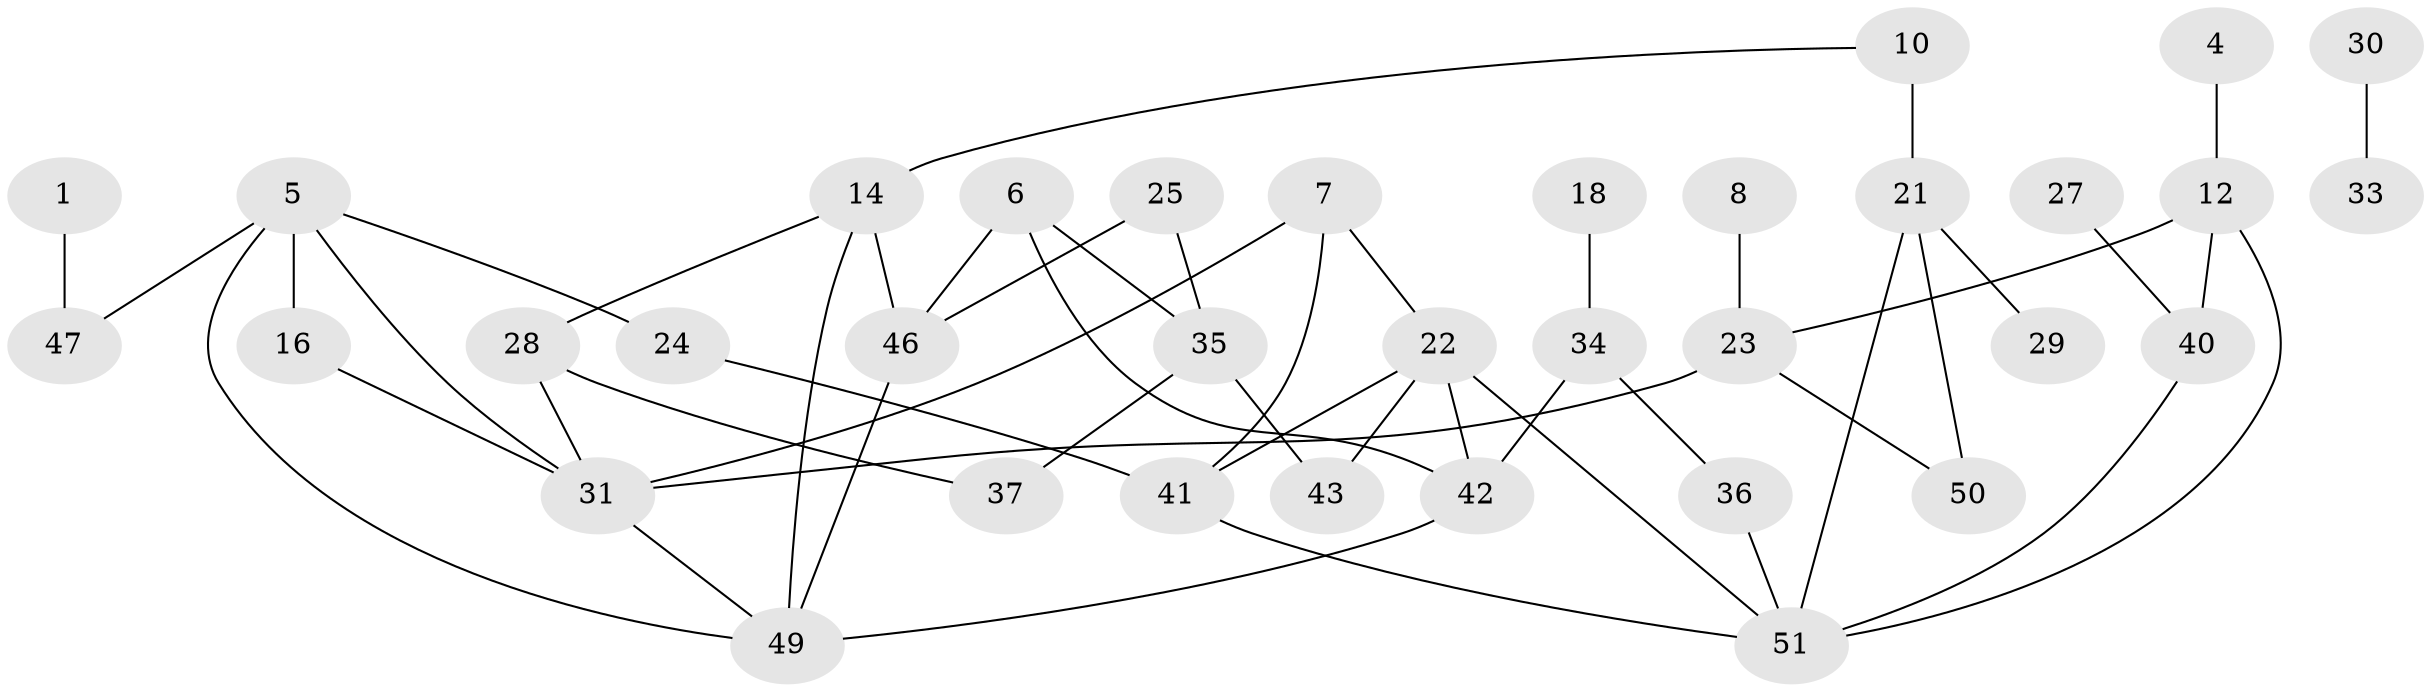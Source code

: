 // original degree distribution, {1: 0.26732673267326734, 0: 0.12871287128712872, 2: 0.21782178217821782, 4: 0.0891089108910891, 3: 0.2079207920792079, 6: 0.009900990099009901, 5: 0.07920792079207921}
// Generated by graph-tools (version 1.1) at 2025/00/03/09/25 03:00:40]
// undirected, 35 vertices, 50 edges
graph export_dot {
graph [start="1"]
  node [color=gray90,style=filled];
  1;
  4;
  5;
  6;
  7;
  8;
  10;
  12;
  14;
  16;
  18;
  21;
  22;
  23;
  24;
  25;
  27;
  28;
  29;
  30;
  31;
  33;
  34;
  35;
  36;
  37;
  40;
  41;
  42;
  43;
  46;
  47;
  49;
  50;
  51;
  1 -- 47 [weight=1.0];
  4 -- 12 [weight=1.0];
  5 -- 16 [weight=1.0];
  5 -- 24 [weight=1.0];
  5 -- 31 [weight=1.0];
  5 -- 47 [weight=1.0];
  5 -- 49 [weight=1.0];
  6 -- 35 [weight=1.0];
  6 -- 42 [weight=1.0];
  6 -- 46 [weight=1.0];
  7 -- 22 [weight=1.0];
  7 -- 31 [weight=1.0];
  7 -- 41 [weight=1.0];
  8 -- 23 [weight=1.0];
  10 -- 14 [weight=1.0];
  10 -- 21 [weight=2.0];
  12 -- 23 [weight=1.0];
  12 -- 40 [weight=1.0];
  12 -- 51 [weight=1.0];
  14 -- 28 [weight=1.0];
  14 -- 46 [weight=2.0];
  14 -- 49 [weight=1.0];
  16 -- 31 [weight=1.0];
  18 -- 34 [weight=1.0];
  21 -- 29 [weight=1.0];
  21 -- 50 [weight=1.0];
  21 -- 51 [weight=1.0];
  22 -- 41 [weight=2.0];
  22 -- 42 [weight=1.0];
  22 -- 43 [weight=1.0];
  22 -- 51 [weight=1.0];
  23 -- 31 [weight=1.0];
  23 -- 50 [weight=1.0];
  24 -- 41 [weight=2.0];
  25 -- 35 [weight=1.0];
  25 -- 46 [weight=2.0];
  27 -- 40 [weight=1.0];
  28 -- 31 [weight=1.0];
  28 -- 37 [weight=1.0];
  30 -- 33 [weight=1.0];
  31 -- 49 [weight=1.0];
  34 -- 36 [weight=1.0];
  34 -- 42 [weight=1.0];
  35 -- 37 [weight=1.0];
  35 -- 43 [weight=1.0];
  36 -- 51 [weight=1.0];
  40 -- 51 [weight=1.0];
  41 -- 51 [weight=1.0];
  42 -- 49 [weight=1.0];
  46 -- 49 [weight=1.0];
}
